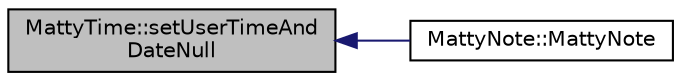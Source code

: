 digraph "MattyTime::setUserTimeAndDateNull"
{
  edge [fontname="Helvetica",fontsize="10",labelfontname="Helvetica",labelfontsize="10"];
  node [fontname="Helvetica",fontsize="10",shape=record];
  rankdir="LR";
  Node71 [label="MattyTime::setUserTimeAnd\lDateNull",height=0.2,width=0.4,color="black", fillcolor="grey75", style="filled", fontcolor="black"];
  Node71 -> Node72 [dir="back",color="midnightblue",fontsize="10",style="solid",fontname="Helvetica"];
  Node72 [label="MattyNote::MattyNote",height=0.2,width=0.4,color="black", fillcolor="white", style="filled",URL="$classMattyNote.html#a8c09bf366e6973bc1c4f4d5daa792899"];
}
